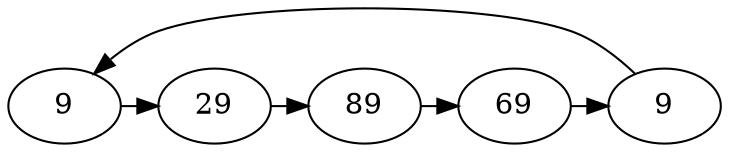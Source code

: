 // Loop
digraph {
	A [label=9]
	B [label=29]
	C [label=89]
	D [label=69]
	E [label=9]
	A -> B [constraint=false]
	B -> C [constraint=false]
	C -> D [constraint=false]
	D -> E [constraint=false]
	E -> A [constraint=false]
}
